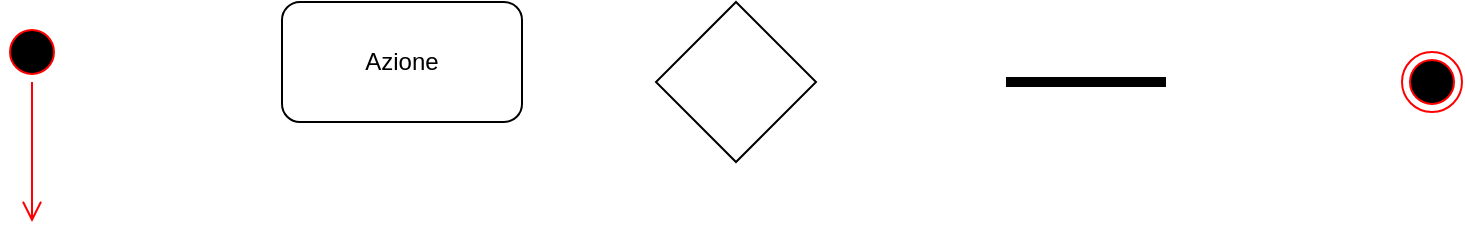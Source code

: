 <mxfile version="17.4.0" type="device"><diagram id="ql5Kk59QJ9DEcHVxNvi2" name="Page-1"><mxGraphModel dx="1422" dy="786" grid="1" gridSize="10" guides="1" tooltips="1" connect="1" arrows="1" fold="1" page="1" pageScale="1" pageWidth="827" pageHeight="1169" math="0" shadow="0"><root><mxCell id="0"/><mxCell id="1" parent="0"/><mxCell id="ZD2BOli1PRJFR32QjBVF-1" value="" style="ellipse;html=1;shape=startState;fillColor=#000000;strokeColor=#ff0000;" vertex="1" parent="1"><mxGeometry x="60" y="20" width="30" height="30" as="geometry"/></mxCell><mxCell id="ZD2BOli1PRJFR32QjBVF-2" value="" style="edgeStyle=orthogonalEdgeStyle;html=1;verticalAlign=bottom;endArrow=open;endSize=8;strokeColor=#ff0000;rounded=0;entryX=0.5;entryY=0;entryDx=0;entryDy=0;" edge="1" parent="1" source="ZD2BOli1PRJFR32QjBVF-1"><mxGeometry relative="1" as="geometry"><mxPoint x="75" y="120" as="targetPoint"/></mxGeometry></mxCell><mxCell id="ZD2BOli1PRJFR32QjBVF-3" value="" style="ellipse;html=1;shape=endState;fillColor=#000000;strokeColor=#ff0000;" vertex="1" parent="1"><mxGeometry x="760" y="35" width="30" height="30" as="geometry"/></mxCell><mxCell id="ZD2BOli1PRJFR32QjBVF-4" value="Azione" style="rounded=1;whiteSpace=wrap;html=1;" vertex="1" parent="1"><mxGeometry x="200" y="10" width="120" height="60" as="geometry"/></mxCell><mxCell id="ZD2BOli1PRJFR32QjBVF-5" value="" style="rhombus;whiteSpace=wrap;html=1;" vertex="1" parent="1"><mxGeometry x="387" y="10" width="80" height="80" as="geometry"/></mxCell><mxCell id="ZD2BOli1PRJFR32QjBVF-6" value="" style="html=1;points=[];perimeter=orthogonalPerimeter;fillColor=#000000;strokeColor=none;rotation=-90;" vertex="1" parent="1"><mxGeometry x="599.5" y="10" width="5" height="80" as="geometry"/></mxCell></root></mxGraphModel></diagram></mxfile>
